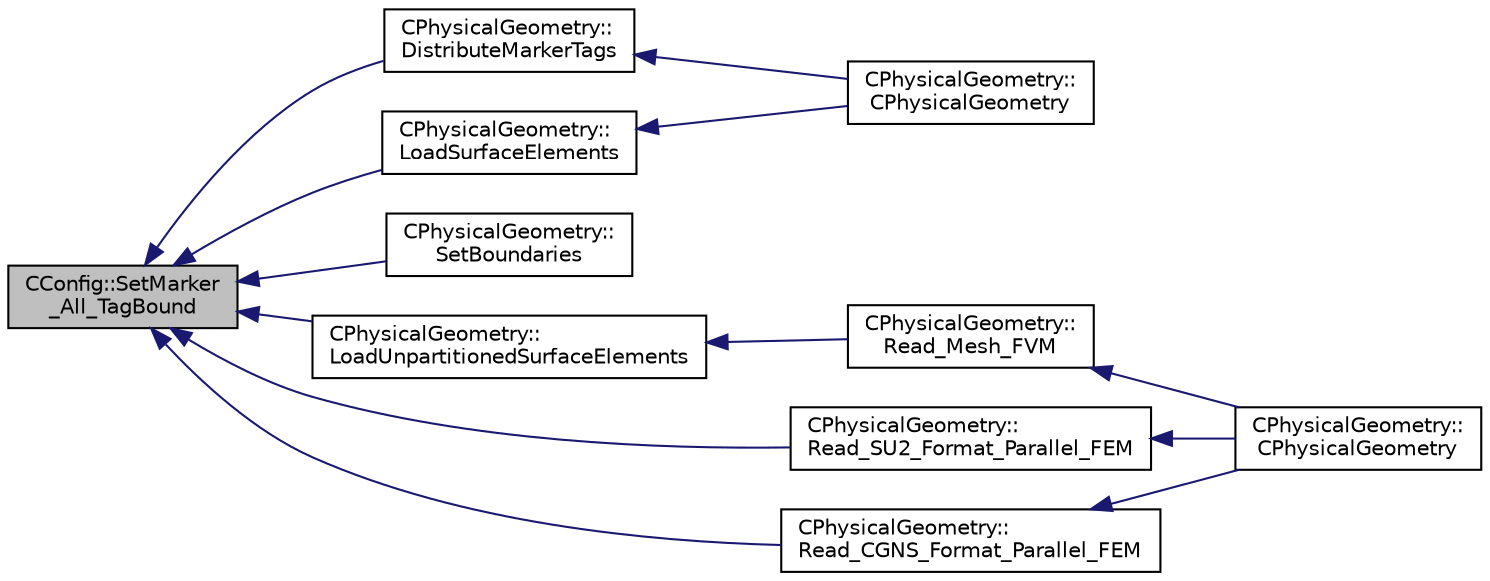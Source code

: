 digraph "CConfig::SetMarker_All_TagBound"
{
  edge [fontname="Helvetica",fontsize="10",labelfontname="Helvetica",labelfontsize="10"];
  node [fontname="Helvetica",fontsize="10",shape=record];
  rankdir="LR";
  Node14927 [label="CConfig::SetMarker\l_All_TagBound",height=0.2,width=0.4,color="black", fillcolor="grey75", style="filled", fontcolor="black"];
  Node14927 -> Node14928 [dir="back",color="midnightblue",fontsize="10",style="solid",fontname="Helvetica"];
  Node14928 [label="CPhysicalGeometry::\lDistributeMarkerTags",height=0.2,width=0.4,color="black", fillcolor="white", style="filled",URL="$class_c_physical_geometry.html#a53c554e57be8227097d529b75cc9dc49",tooltip="Broadcast the marker tags for all boundaries from the master rank to all other ranks. "];
  Node14928 -> Node14929 [dir="back",color="midnightblue",fontsize="10",style="solid",fontname="Helvetica"];
  Node14929 [label="CPhysicalGeometry::\lCPhysicalGeometry",height=0.2,width=0.4,color="black", fillcolor="white", style="filled",URL="$class_c_physical_geometry.html#addad3f466423ba9243a396763d442f9a",tooltip="Accepts a geometry container holding a linearly partitioned grid with coloring performed by ParMETIS..."];
  Node14927 -> Node14930 [dir="back",color="midnightblue",fontsize="10",style="solid",fontname="Helvetica"];
  Node14930 [label="CPhysicalGeometry::\lLoadSurfaceElements",height=0.2,width=0.4,color="black", fillcolor="white", style="filled",URL="$class_c_physical_geometry.html#ae8bc780573f7358809e4556f75a3f5de",tooltip="Load the local surface elements after partitioning (owned and ghost) into the geometry class objects..."];
  Node14930 -> Node14929 [dir="back",color="midnightblue",fontsize="10",style="solid",fontname="Helvetica"];
  Node14927 -> Node14931 [dir="back",color="midnightblue",fontsize="10",style="solid",fontname="Helvetica"];
  Node14931 [label="CPhysicalGeometry::\lSetBoundaries",height=0.2,width=0.4,color="black", fillcolor="white", style="filled",URL="$class_c_physical_geometry.html#a1350e4d05928db566e3d14fa5dc2587a",tooltip="Set the send receive boundaries of the grid. "];
  Node14927 -> Node14932 [dir="back",color="midnightblue",fontsize="10",style="solid",fontname="Helvetica"];
  Node14932 [label="CPhysicalGeometry::\lLoadUnpartitionedSurfaceElements",height=0.2,width=0.4,color="black", fillcolor="white", style="filled",URL="$class_c_physical_geometry.html#a23692062ec01893ef6b5ae53fcbbf022",tooltip="Loads the boundary elements (markers) from the mesh reader object into the primal element data struct..."];
  Node14932 -> Node14933 [dir="back",color="midnightblue",fontsize="10",style="solid",fontname="Helvetica"];
  Node14933 [label="CPhysicalGeometry::\lRead_Mesh_FVM",height=0.2,width=0.4,color="black", fillcolor="white", style="filled",URL="$class_c_physical_geometry.html#ad4096218a43c6a5ec4c56576c0c30e5b",tooltip="Reads the geometry of the grid and adjust the boundary conditions with the configuration file in para..."];
  Node14933 -> Node14934 [dir="back",color="midnightblue",fontsize="10",style="solid",fontname="Helvetica"];
  Node14934 [label="CPhysicalGeometry::\lCPhysicalGeometry",height=0.2,width=0.4,color="black", fillcolor="white", style="filled",URL="$class_c_physical_geometry.html#a075a737b341a64de5463ddd41096692e",tooltip="Reads the geometry of the grid and adjust the boundary conditions with the configuration file..."];
  Node14927 -> Node14935 [dir="back",color="midnightblue",fontsize="10",style="solid",fontname="Helvetica"];
  Node14935 [label="CPhysicalGeometry::\lRead_SU2_Format_Parallel_FEM",height=0.2,width=0.4,color="black", fillcolor="white", style="filled",URL="$class_c_physical_geometry.html#a8fb5c62d5c61dd689ea5d51d4f174831",tooltip="Reads for the FEM solver the geometry of the grid and adjust the boundary conditions with the configu..."];
  Node14935 -> Node14934 [dir="back",color="midnightblue",fontsize="10",style="solid",fontname="Helvetica"];
  Node14927 -> Node14936 [dir="back",color="midnightblue",fontsize="10",style="solid",fontname="Helvetica"];
  Node14936 [label="CPhysicalGeometry::\lRead_CGNS_Format_Parallel_FEM",height=0.2,width=0.4,color="black", fillcolor="white", style="filled",URL="$class_c_physical_geometry.html#a5fa5c4805d03646f8bfbf8622265f958",tooltip="Reads for the FEM solver the geometry of the grid and adjust the boundary conditions with the configu..."];
  Node14936 -> Node14934 [dir="back",color="midnightblue",fontsize="10",style="solid",fontname="Helvetica"];
}
